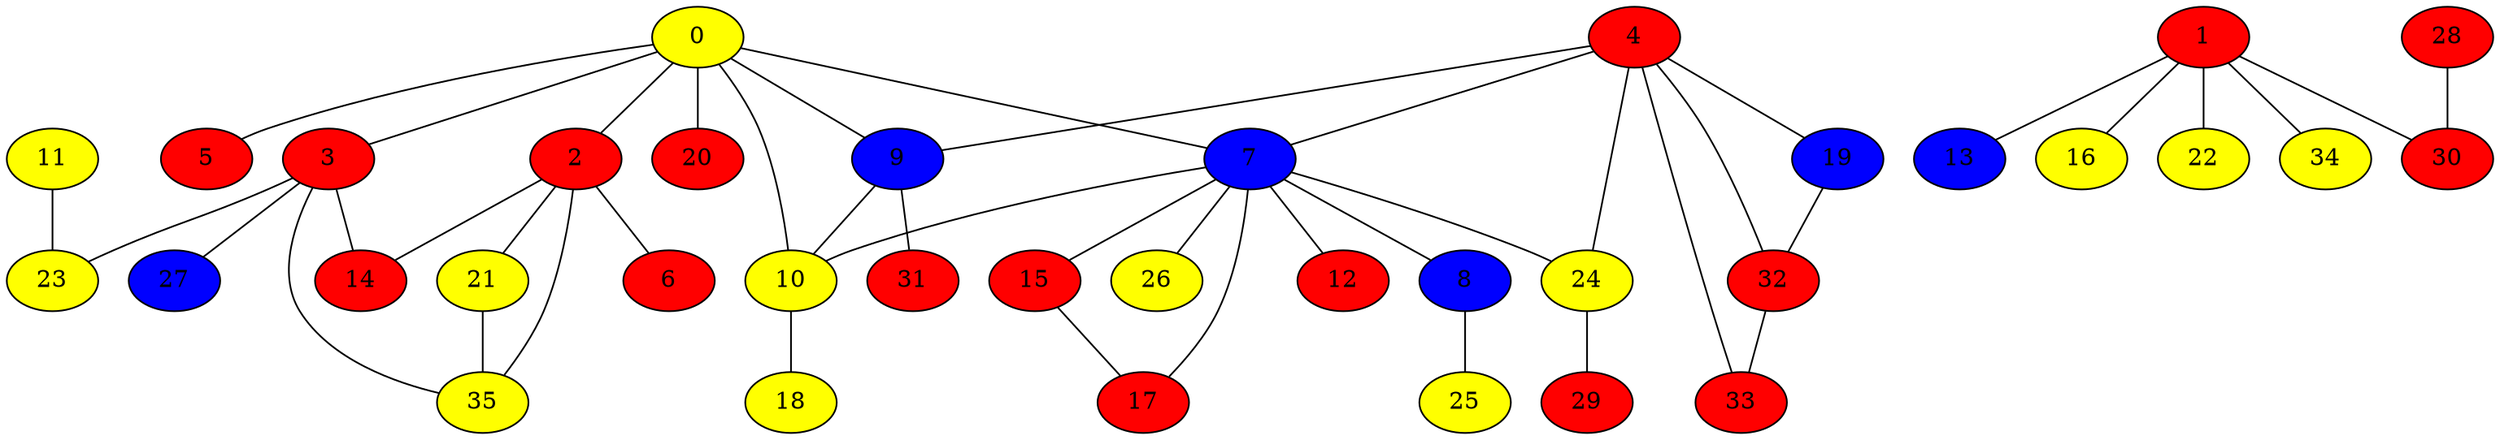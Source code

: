 graph {
0 [style = filled fillcolor = yellow];
1 [style = filled fillcolor = red];
2 [style = filled fillcolor = red];
3 [style = filled fillcolor = red];
4 [style = filled fillcolor = red];
5 [style = filled fillcolor = red];
6 [style = filled fillcolor = red];
7 [style = filled fillcolor = blue];
8 [style = filled fillcolor = blue];
9 [style = filled fillcolor = blue];
10 [style = filled fillcolor = yellow];
11 [style = filled fillcolor = yellow];
12 [style = filled fillcolor = red];
13 [style = filled fillcolor = blue];
14 [style = filled fillcolor = red];
15 [style = filled fillcolor = red];
16 [style = filled fillcolor = yellow];
17 [style = filled fillcolor = red];
18 [style = filled fillcolor = yellow];
19 [style = filled fillcolor = blue];
20 [style = filled fillcolor = red];
21 [style = filled fillcolor = yellow];
22 [style = filled fillcolor = yellow];
23 [style = filled fillcolor = yellow];
24 [style = filled fillcolor = yellow];
25 [style = filled fillcolor = yellow];
26 [style = filled fillcolor = yellow];
27 [style = filled fillcolor = blue];
28 [style = filled fillcolor = red];
29 [style = filled fillcolor = red];
30 [style = filled fillcolor = red];
31 [style = filled fillcolor = red];
32 [style = filled fillcolor = red];
33 [style = filled fillcolor = red];
34 [style = filled fillcolor = yellow];
35 [style = filled fillcolor = yellow];
0 -- 7;
0 -- 5;
0 -- 3;
0 -- 2;
0 -- 9;
0 -- 10;
0 -- 20;
1 -- 13;
1 -- 16;
1 -- 22;
1 -- 30;
1 -- 34;
2 -- 6;
2 -- 14;
2 -- 21;
2 -- 35;
3 -- 14;
3 -- 23;
3 -- 27;
3 -- 35;
4 -- 7;
4 -- 9;
4 -- 19;
4 -- 24;
4 -- 32;
4 -- 33;
7 -- 8;
7 -- 10;
7 -- 12;
7 -- 15;
7 -- 17;
7 -- 24;
7 -- 26;
8 -- 25;
9 -- 10;
9 -- 31;
10 -- 18;
11 -- 23;
15 -- 17;
19 -- 32;
21 -- 35;
24 -- 29;
28 -- 30;
32 -- 33;
}
